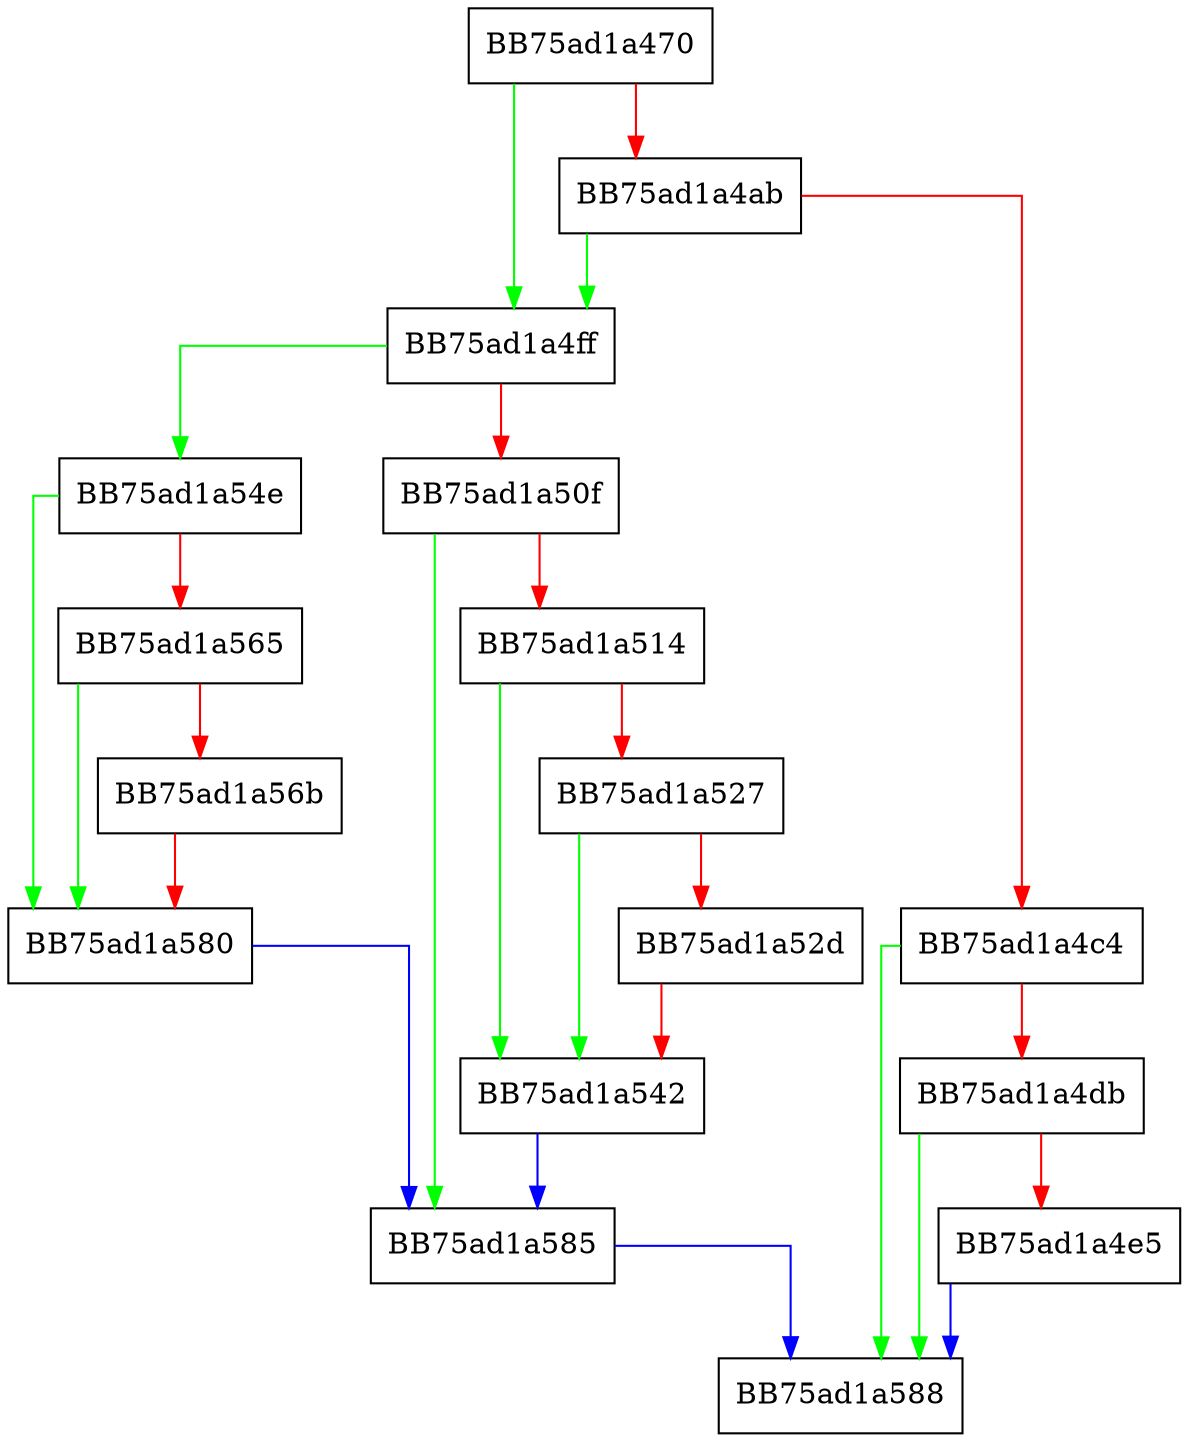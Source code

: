 digraph SkipJumpInstruction {
  node [shape="box"];
  graph [splines=ortho];
  BB75ad1a470 -> BB75ad1a4ff [color="green"];
  BB75ad1a470 -> BB75ad1a4ab [color="red"];
  BB75ad1a4ab -> BB75ad1a4ff [color="green"];
  BB75ad1a4ab -> BB75ad1a4c4 [color="red"];
  BB75ad1a4c4 -> BB75ad1a588 [color="green"];
  BB75ad1a4c4 -> BB75ad1a4db [color="red"];
  BB75ad1a4db -> BB75ad1a588 [color="green"];
  BB75ad1a4db -> BB75ad1a4e5 [color="red"];
  BB75ad1a4e5 -> BB75ad1a588 [color="blue"];
  BB75ad1a4ff -> BB75ad1a54e [color="green"];
  BB75ad1a4ff -> BB75ad1a50f [color="red"];
  BB75ad1a50f -> BB75ad1a585 [color="green"];
  BB75ad1a50f -> BB75ad1a514 [color="red"];
  BB75ad1a514 -> BB75ad1a542 [color="green"];
  BB75ad1a514 -> BB75ad1a527 [color="red"];
  BB75ad1a527 -> BB75ad1a542 [color="green"];
  BB75ad1a527 -> BB75ad1a52d [color="red"];
  BB75ad1a52d -> BB75ad1a542 [color="red"];
  BB75ad1a542 -> BB75ad1a585 [color="blue"];
  BB75ad1a54e -> BB75ad1a580 [color="green"];
  BB75ad1a54e -> BB75ad1a565 [color="red"];
  BB75ad1a565 -> BB75ad1a580 [color="green"];
  BB75ad1a565 -> BB75ad1a56b [color="red"];
  BB75ad1a56b -> BB75ad1a580 [color="red"];
  BB75ad1a580 -> BB75ad1a585 [color="blue"];
  BB75ad1a585 -> BB75ad1a588 [color="blue"];
}